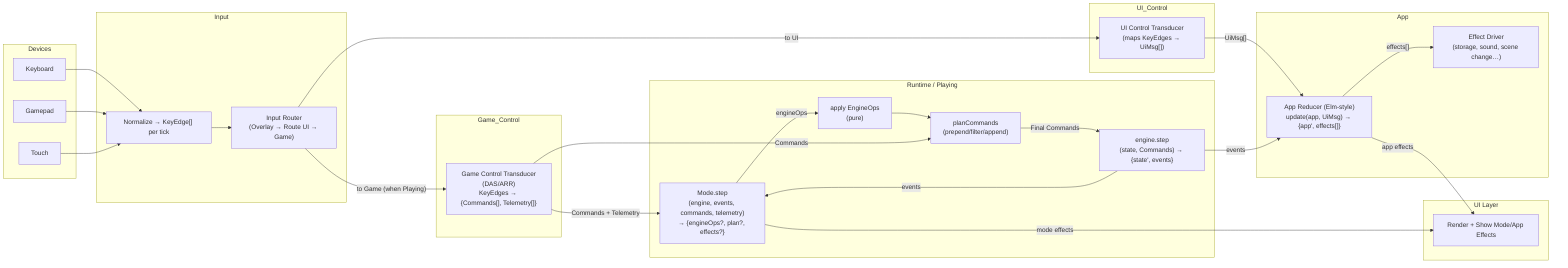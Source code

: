 flowchart LR
  subgraph Devices
    K[Keyboard]:::dev
    G[Gamepad]:::dev
    T[Touch]:::dev
  end

  subgraph Input
    N["Normalize → KeyEdge[] per tick"]:::box
    R["Input Router<br/>(Overlay → Route UI → Game)"]:::box
  end

  subgraph UI_Control
    U["UI Control Transducer<br/>(maps KeyEdges → UiMsg[])"]:::box
  end

  subgraph App
    A["App Reducer (Elm-style)<br/>update(app, UiMsg) → {app', effects[]}"]:::box
    EFF["Effect Driver<br/>(storage, sound, scene change…)"]:::io
  end

  subgraph Game_Control
    C["Game Control Transducer<br/>(DAS/ARR)<br/>KeyEdges → {Commands[], Telemetry[]}"]:::box
  end

  subgraph Runtime / Playing
    M["Mode.step<br/>(engine, events, commands, telemetry)<br/>→ {engineOps?, plan?, effects?}"]:::box
    OP["apply EngineOps<br/>(pure)"]:::box
    P["planCommands<br/>(prepend/filter/append)"]:::box
    ENG["engine.step<br/>(state, Commands) → {state', events}"]:::core
  end

  subgraph UI Layer
    FX[Render + Show Mode/App Effects]:::io
  end

  K & G & T --> N --> R
  R -->|to UI| U -->|"UiMsg[]"| A -->|"effects[]"| EFF
  R -->|"to Game (when Playing)"| C
  C -->|Commands + Telemetry| M
  M -->|engineOps| OP --> P
  C -->|Commands| P
  P -->|Final Commands| ENG -->|events| M
  ENG -->|events| A
  M -->|mode effects| FX
  A -->|app effects| FX